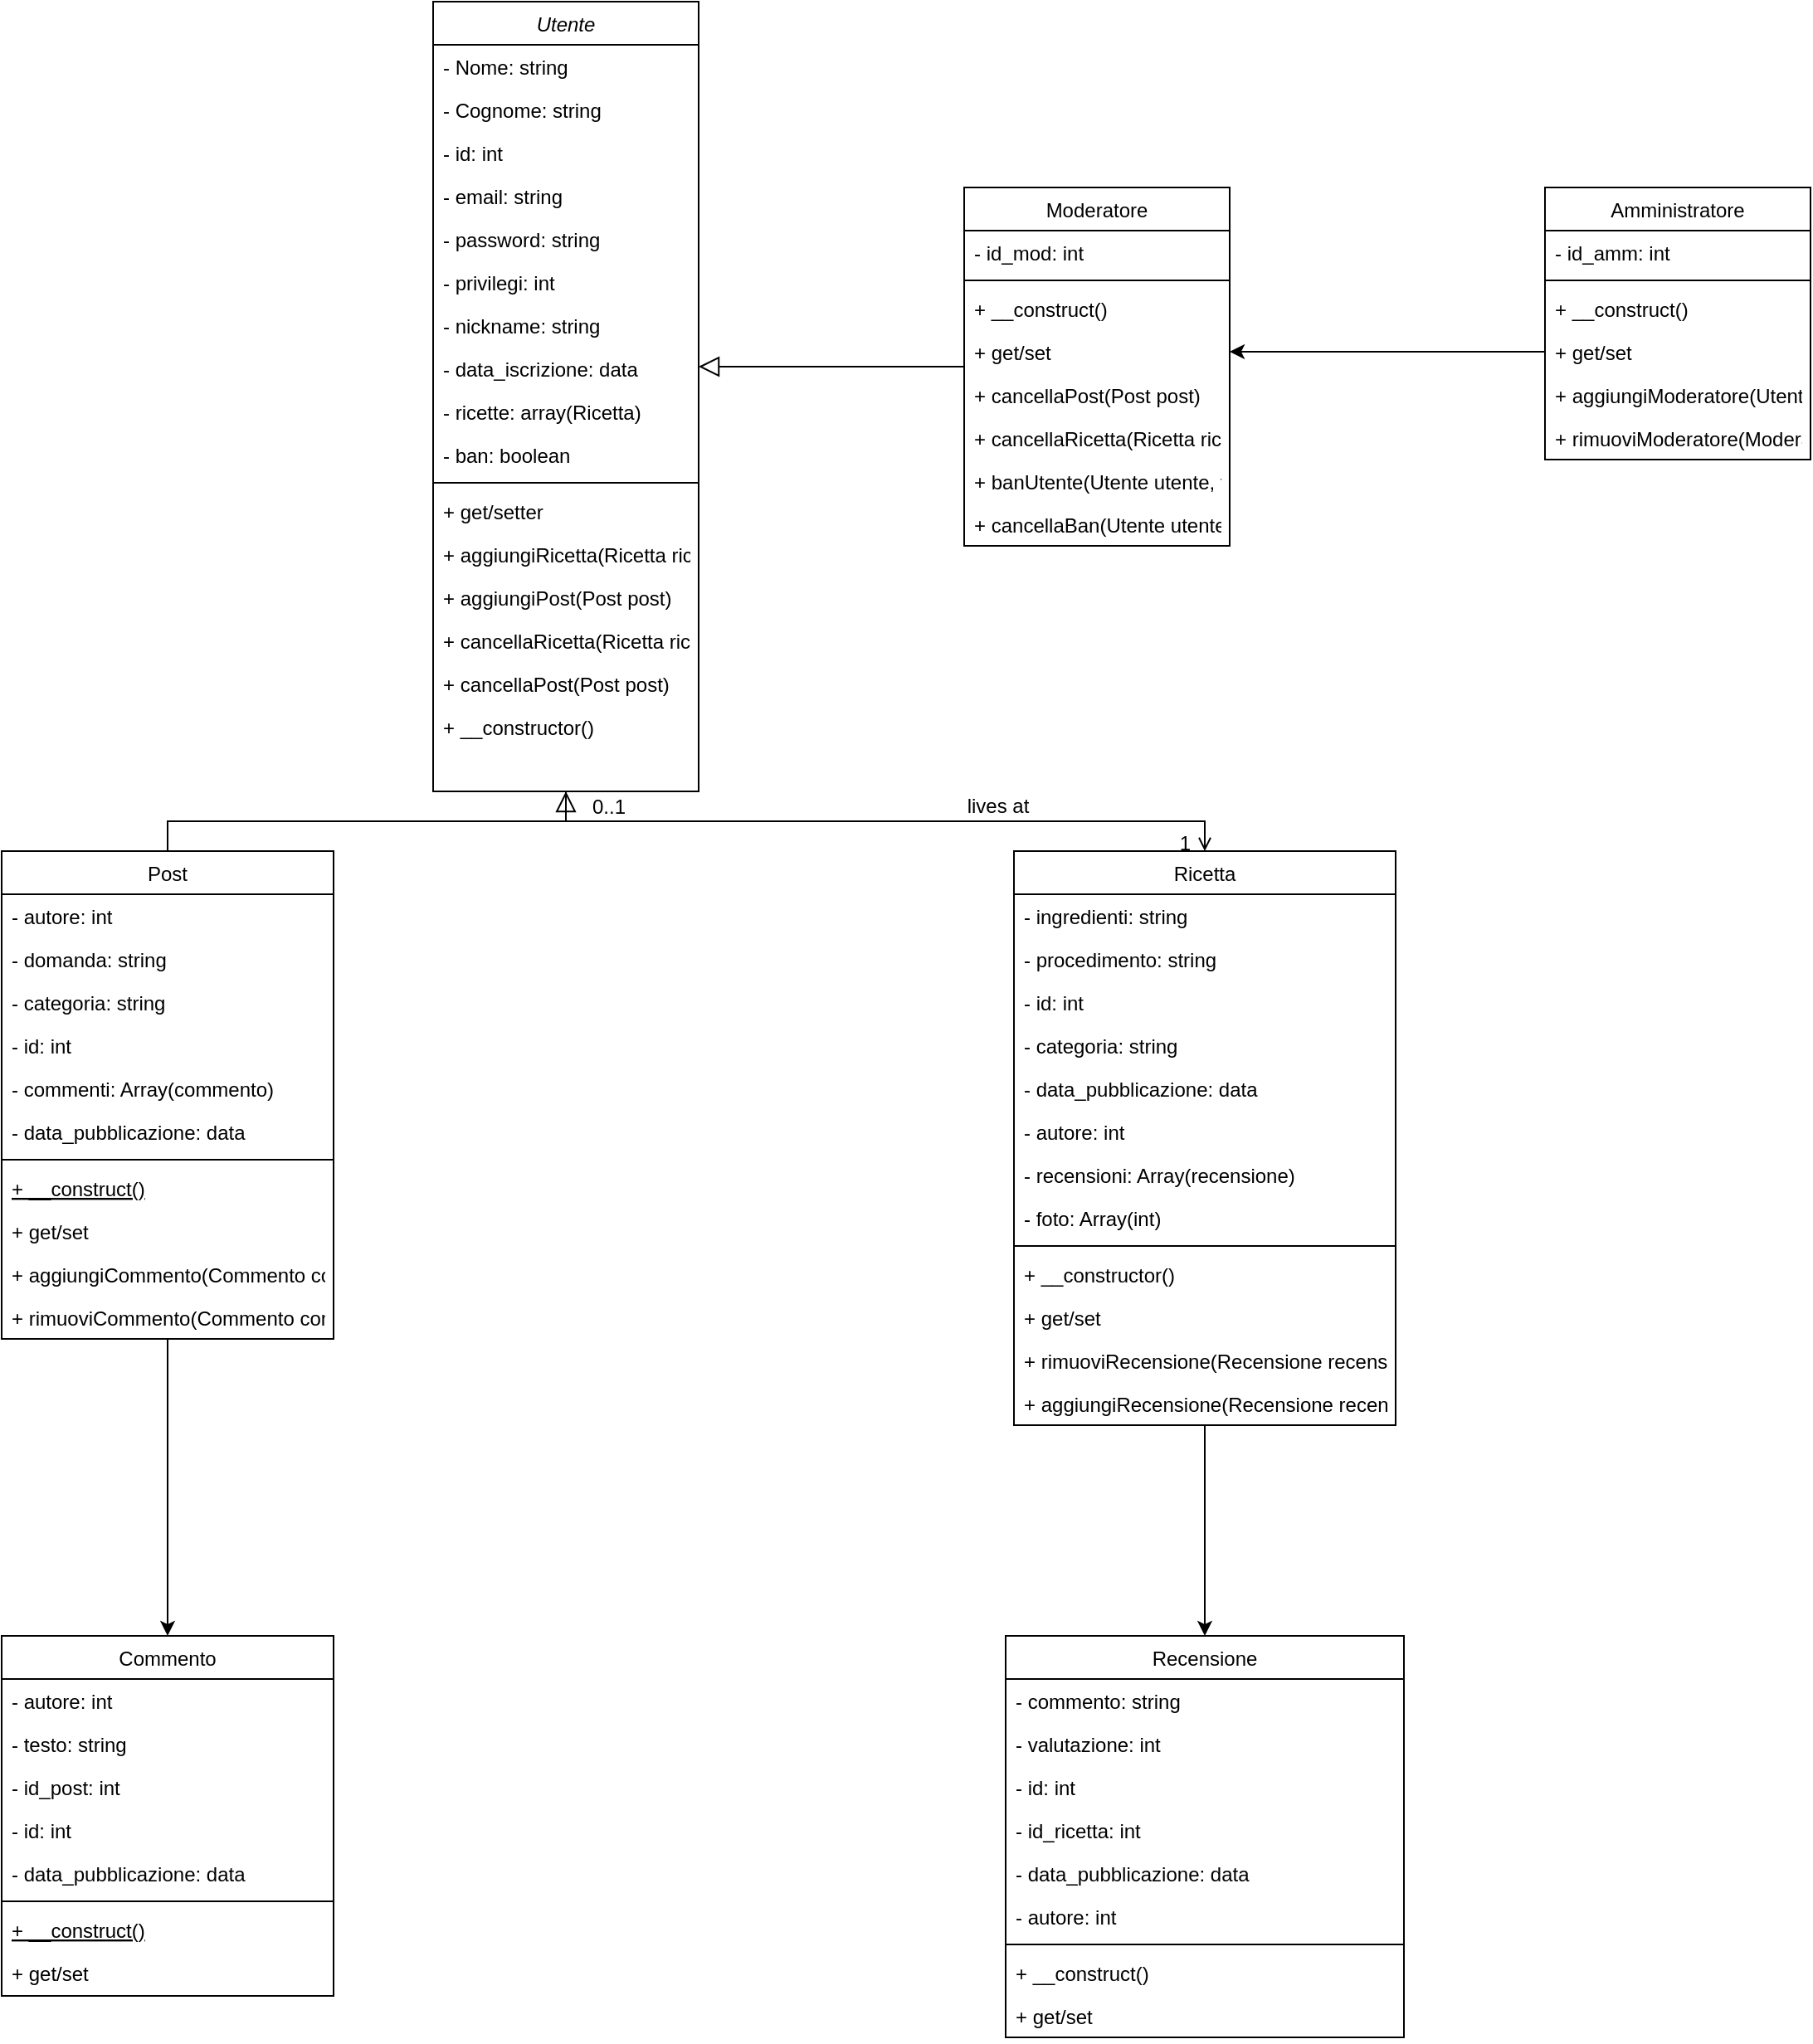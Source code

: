 <mxfile version="14.7.4" type="embed"><diagram id="C5RBs43oDa-KdzZeNtuy" name="Page-1"><mxGraphModel dx="536" dy="813" grid="1" gridSize="10" guides="1" tooltips="1" connect="1" arrows="1" fold="1" page="1" pageScale="1" pageWidth="827" pageHeight="1169" math="0" shadow="0"><root><mxCell id="WIyWlLk6GJQsqaUBKTNV-0"/><mxCell id="WIyWlLk6GJQsqaUBKTNV-1" parent="WIyWlLk6GJQsqaUBKTNV-0"/><mxCell id="zkfFHV4jXpPFQw0GAbJ--0" value="Utente" style="swimlane;fontStyle=2;align=center;verticalAlign=top;childLayout=stackLayout;horizontal=1;startSize=26;horizontalStack=0;resizeParent=1;resizeLast=0;collapsible=1;marginBottom=0;rounded=0;shadow=0;strokeWidth=1;" parent="WIyWlLk6GJQsqaUBKTNV-1" vertex="1"><mxGeometry x="320" y="8" width="160" height="476" as="geometry"><mxRectangle x="320" y="8" width="160" height="26" as="alternateBounds"/></mxGeometry></mxCell><mxCell id="zkfFHV4jXpPFQw0GAbJ--1" value="- Nome: string" style="text;align=left;verticalAlign=top;spacingLeft=4;spacingRight=4;overflow=hidden;rotatable=0;points=[[0,0.5],[1,0.5]];portConstraint=eastwest;" parent="zkfFHV4jXpPFQw0GAbJ--0" vertex="1"><mxGeometry y="26" width="160" height="26" as="geometry"/></mxCell><mxCell id="zkfFHV4jXpPFQw0GAbJ--2" value="- Cognome: string    " style="text;align=left;verticalAlign=top;spacingLeft=4;spacingRight=4;overflow=hidden;rotatable=0;points=[[0,0.5],[1,0.5]];portConstraint=eastwest;rounded=0;shadow=0;html=0;" parent="zkfFHV4jXpPFQw0GAbJ--0" vertex="1"><mxGeometry y="52" width="160" height="26" as="geometry"/></mxCell><mxCell id="HfDsZ8WAw-huzDmNXQF5-20" value="- id: int" style="text;align=left;verticalAlign=top;spacingLeft=4;spacingRight=4;overflow=hidden;rotatable=0;points=[[0,0.5],[1,0.5]];portConstraint=eastwest;rounded=0;shadow=0;html=0;" parent="zkfFHV4jXpPFQw0GAbJ--0" vertex="1"><mxGeometry y="78" width="160" height="26" as="geometry"/></mxCell><mxCell id="HfDsZ8WAw-huzDmNXQF5-21" value="- email: string" style="text;align=left;verticalAlign=top;spacingLeft=4;spacingRight=4;overflow=hidden;rotatable=0;points=[[0,0.5],[1,0.5]];portConstraint=eastwest;rounded=0;shadow=0;html=0;" parent="zkfFHV4jXpPFQw0GAbJ--0" vertex="1"><mxGeometry y="104" width="160" height="26" as="geometry"/></mxCell><mxCell id="HfDsZ8WAw-huzDmNXQF5-22" value="- password: string" style="text;align=left;verticalAlign=top;spacingLeft=4;spacingRight=4;overflow=hidden;rotatable=0;points=[[0,0.5],[1,0.5]];portConstraint=eastwest;rounded=0;shadow=0;html=0;" parent="zkfFHV4jXpPFQw0GAbJ--0" vertex="1"><mxGeometry y="130" width="160" height="26" as="geometry"/></mxCell><mxCell id="HfDsZ8WAw-huzDmNXQF5-23" value="- privilegi: int" style="text;align=left;verticalAlign=top;spacingLeft=4;spacingRight=4;overflow=hidden;rotatable=0;points=[[0,0.5],[1,0.5]];portConstraint=eastwest;rounded=0;shadow=0;html=0;" parent="zkfFHV4jXpPFQw0GAbJ--0" vertex="1"><mxGeometry y="156" width="160" height="26" as="geometry"/></mxCell><mxCell id="HfDsZ8WAw-huzDmNXQF5-24" value="- nickname: string" style="text;align=left;verticalAlign=top;spacingLeft=4;spacingRight=4;overflow=hidden;rotatable=0;points=[[0,0.5],[1,0.5]];portConstraint=eastwest;rounded=0;shadow=0;html=0;" parent="zkfFHV4jXpPFQw0GAbJ--0" vertex="1"><mxGeometry y="182" width="160" height="26" as="geometry"/></mxCell><mxCell id="zkfFHV4jXpPFQw0GAbJ--3" value="- data_iscrizione: data" style="text;align=left;verticalAlign=top;spacingLeft=4;spacingRight=4;overflow=hidden;rotatable=0;points=[[0,0.5],[1,0.5]];portConstraint=eastwest;rounded=0;shadow=0;html=0;" parent="zkfFHV4jXpPFQw0GAbJ--0" vertex="1"><mxGeometry y="208" width="160" height="26" as="geometry"/></mxCell><mxCell id="HfDsZ8WAw-huzDmNXQF5-68" value="- ricette: array(Ricetta)" style="text;align=left;verticalAlign=top;spacingLeft=4;spacingRight=4;overflow=hidden;rotatable=0;points=[[0,0.5],[1,0.5]];portConstraint=eastwest;rounded=0;shadow=0;html=0;" parent="zkfFHV4jXpPFQw0GAbJ--0" vertex="1"><mxGeometry y="234" width="160" height="26" as="geometry"/></mxCell><mxCell id="HfDsZ8WAw-huzDmNXQF5-25" value="- ban: boolean" style="text;align=left;verticalAlign=top;spacingLeft=4;spacingRight=4;overflow=hidden;rotatable=0;points=[[0,0.5],[1,0.5]];portConstraint=eastwest;rounded=0;shadow=0;html=0;" parent="zkfFHV4jXpPFQw0GAbJ--0" vertex="1"><mxGeometry y="260" width="160" height="26" as="geometry"/></mxCell><mxCell id="zkfFHV4jXpPFQw0GAbJ--4" value="" style="line;html=1;strokeWidth=1;align=left;verticalAlign=middle;spacingTop=-1;spacingLeft=3;spacingRight=3;rotatable=0;labelPosition=right;points=[];portConstraint=eastwest;" parent="zkfFHV4jXpPFQw0GAbJ--0" vertex="1"><mxGeometry y="286" width="160" height="8" as="geometry"/></mxCell><mxCell id="HfDsZ8WAw-huzDmNXQF5-66" value="+ get/setter&#10;" style="text;align=left;verticalAlign=top;spacingLeft=4;spacingRight=4;overflow=hidden;rotatable=0;points=[[0,0.5],[1,0.5]];portConstraint=eastwest;" parent="zkfFHV4jXpPFQw0GAbJ--0" vertex="1"><mxGeometry y="294" width="160" height="26" as="geometry"/></mxCell><mxCell id="zkfFHV4jXpPFQw0GAbJ--5" value="+ aggiungiRicetta(Ricetta ricetta)" style="text;align=left;verticalAlign=top;spacingLeft=4;spacingRight=4;overflow=hidden;rotatable=0;points=[[0,0.5],[1,0.5]];portConstraint=eastwest;" parent="zkfFHV4jXpPFQw0GAbJ--0" vertex="1"><mxGeometry y="320" width="160" height="26" as="geometry"/></mxCell><mxCell id="HfDsZ8WAw-huzDmNXQF5-63" value="+ aggiungiPost(Post post)" style="text;align=left;verticalAlign=top;spacingLeft=4;spacingRight=4;overflow=hidden;rotatable=0;points=[[0,0.5],[1,0.5]];portConstraint=eastwest;" parent="zkfFHV4jXpPFQw0GAbJ--0" vertex="1"><mxGeometry y="346" width="160" height="26" as="geometry"/></mxCell><mxCell id="HfDsZ8WAw-huzDmNXQF5-67" value="+ cancellaRicetta(Ricetta ricetta)" style="text;align=left;verticalAlign=top;spacingLeft=4;spacingRight=4;overflow=hidden;rotatable=0;points=[[0,0.5],[1,0.5]];portConstraint=eastwest;" parent="zkfFHV4jXpPFQw0GAbJ--0" vertex="1"><mxGeometry y="372" width="160" height="26" as="geometry"/></mxCell><mxCell id="HfDsZ8WAw-huzDmNXQF5-69" value="+ cancellaPost(Post post)" style="text;align=left;verticalAlign=top;spacingLeft=4;spacingRight=4;overflow=hidden;rotatable=0;points=[[0,0.5],[1,0.5]];portConstraint=eastwest;rounded=0;shadow=0;html=0;" parent="zkfFHV4jXpPFQw0GAbJ--0" vertex="1"><mxGeometry y="398" width="160" height="26" as="geometry"/></mxCell><mxCell id="HfDsZ8WAw-huzDmNXQF5-108" value="+ __constructor()" style="text;align=left;verticalAlign=top;spacingLeft=4;spacingRight=4;overflow=hidden;rotatable=0;points=[[0,0.5],[1,0.5]];portConstraint=eastwest;rounded=0;shadow=0;html=0;" parent="zkfFHV4jXpPFQw0GAbJ--0" vertex="1"><mxGeometry y="424" width="160" height="26" as="geometry"/></mxCell><mxCell id="HfDsZ8WAw-huzDmNXQF5-81" style="edgeStyle=orthogonalEdgeStyle;rounded=0;orthogonalLoop=1;jettySize=auto;html=1;" parent="WIyWlLk6GJQsqaUBKTNV-1" source="zkfFHV4jXpPFQw0GAbJ--6" target="HfDsZ8WAw-huzDmNXQF5-70" edge="1"><mxGeometry relative="1" as="geometry"/></mxCell><mxCell id="zkfFHV4jXpPFQw0GAbJ--6" value="Post" style="swimlane;fontStyle=0;align=center;verticalAlign=top;childLayout=stackLayout;horizontal=1;startSize=26;horizontalStack=0;resizeParent=1;resizeLast=0;collapsible=1;marginBottom=0;rounded=0;shadow=0;strokeWidth=1;" parent="WIyWlLk6GJQsqaUBKTNV-1" vertex="1"><mxGeometry x="60" y="520" width="200" height="294" as="geometry"><mxRectangle x="130" y="380" width="160" height="26" as="alternateBounds"/></mxGeometry></mxCell><mxCell id="zkfFHV4jXpPFQw0GAbJ--7" value="- autore: int" style="text;align=left;verticalAlign=top;spacingLeft=4;spacingRight=4;overflow=hidden;rotatable=0;points=[[0,0.5],[1,0.5]];portConstraint=eastwest;" parent="zkfFHV4jXpPFQw0GAbJ--6" vertex="1"><mxGeometry y="26" width="200" height="26" as="geometry"/></mxCell><mxCell id="HfDsZ8WAw-huzDmNXQF5-61" value="- domanda: string" style="text;align=left;verticalAlign=top;spacingLeft=4;spacingRight=4;overflow=hidden;rotatable=0;points=[[0,0.5],[1,0.5]];portConstraint=eastwest;" parent="zkfFHV4jXpPFQw0GAbJ--6" vertex="1"><mxGeometry y="52" width="200" height="26" as="geometry"/></mxCell><mxCell id="HfDsZ8WAw-huzDmNXQF5-60" value="- categoria: string" style="text;align=left;verticalAlign=top;spacingLeft=4;spacingRight=4;overflow=hidden;rotatable=0;points=[[0,0.5],[1,0.5]];portConstraint=eastwest;" parent="zkfFHV4jXpPFQw0GAbJ--6" vertex="1"><mxGeometry y="78" width="200" height="26" as="geometry"/></mxCell><mxCell id="HfDsZ8WAw-huzDmNXQF5-59" value="- id: int" style="text;align=left;verticalAlign=top;spacingLeft=4;spacingRight=4;overflow=hidden;rotatable=0;points=[[0,0.5],[1,0.5]];portConstraint=eastwest;" parent="zkfFHV4jXpPFQw0GAbJ--6" vertex="1"><mxGeometry y="104" width="200" height="26" as="geometry"/></mxCell><mxCell id="HfDsZ8WAw-huzDmNXQF5-135" value="- commenti: Array(commento)" style="text;align=left;verticalAlign=top;spacingLeft=4;spacingRight=4;overflow=hidden;rotatable=0;points=[[0,0.5],[1,0.5]];portConstraint=eastwest;" parent="zkfFHV4jXpPFQw0GAbJ--6" vertex="1"><mxGeometry y="130" width="200" height="26" as="geometry"/></mxCell><mxCell id="HfDsZ8WAw-huzDmNXQF5-58" value="- data_pubblicazione: data" style="text;align=left;verticalAlign=top;spacingLeft=4;spacingRight=4;overflow=hidden;rotatable=0;points=[[0,0.5],[1,0.5]];portConstraint=eastwest;" parent="zkfFHV4jXpPFQw0GAbJ--6" vertex="1"><mxGeometry y="156" width="200" height="26" as="geometry"/></mxCell><mxCell id="zkfFHV4jXpPFQw0GAbJ--9" value="" style="line;html=1;strokeWidth=1;align=left;verticalAlign=middle;spacingTop=-1;spacingLeft=3;spacingRight=3;rotatable=0;labelPosition=right;points=[];portConstraint=eastwest;" parent="zkfFHV4jXpPFQw0GAbJ--6" vertex="1"><mxGeometry y="182" width="200" height="8" as="geometry"/></mxCell><mxCell id="zkfFHV4jXpPFQw0GAbJ--10" value="+ __construct()" style="text;align=left;verticalAlign=top;spacingLeft=4;spacingRight=4;overflow=hidden;rotatable=0;points=[[0,0.5],[1,0.5]];portConstraint=eastwest;fontStyle=4" parent="zkfFHV4jXpPFQw0GAbJ--6" vertex="1"><mxGeometry y="190" width="200" height="26" as="geometry"/></mxCell><mxCell id="zkfFHV4jXpPFQw0GAbJ--11" value="+ get/set" style="text;align=left;verticalAlign=top;spacingLeft=4;spacingRight=4;overflow=hidden;rotatable=0;points=[[0,0.5],[1,0.5]];portConstraint=eastwest;" parent="zkfFHV4jXpPFQw0GAbJ--6" vertex="1"><mxGeometry y="216" width="200" height="26" as="geometry"/></mxCell><mxCell id="HfDsZ8WAw-huzDmNXQF5-64" value="+ aggiungiCommento(Commento commento)" style="text;align=left;verticalAlign=top;spacingLeft=4;spacingRight=4;overflow=hidden;rotatable=0;points=[[0,0.5],[1,0.5]];portConstraint=eastwest;" parent="zkfFHV4jXpPFQw0GAbJ--6" vertex="1"><mxGeometry y="242" width="200" height="26" as="geometry"/></mxCell><mxCell id="HfDsZ8WAw-huzDmNXQF5-133" value="+ rimuoviCommento(Commento commento)" style="text;align=left;verticalAlign=top;spacingLeft=4;spacingRight=4;overflow=hidden;rotatable=0;points=[[0,0.5],[1,0.5]];portConstraint=eastwest;" parent="zkfFHV4jXpPFQw0GAbJ--6" vertex="1"><mxGeometry y="268" width="200" height="26" as="geometry"/></mxCell><mxCell id="zkfFHV4jXpPFQw0GAbJ--12" value="" style="endArrow=block;endSize=10;endFill=0;shadow=0;strokeWidth=1;rounded=0;edgeStyle=elbowEdgeStyle;elbow=vertical;" parent="WIyWlLk6GJQsqaUBKTNV-1" source="zkfFHV4jXpPFQw0GAbJ--6" target="zkfFHV4jXpPFQw0GAbJ--0" edge="1"><mxGeometry width="160" relative="1" as="geometry"><mxPoint x="200" y="203" as="sourcePoint"/><mxPoint x="200" y="203" as="targetPoint"/></mxGeometry></mxCell><mxCell id="zkfFHV4jXpPFQw0GAbJ--13" value="Moderatore" style="swimlane;fontStyle=0;align=center;verticalAlign=top;childLayout=stackLayout;horizontal=1;startSize=26;horizontalStack=0;resizeParent=1;resizeLast=0;collapsible=1;marginBottom=0;rounded=0;shadow=0;strokeWidth=1;" parent="WIyWlLk6GJQsqaUBKTNV-1" vertex="1"><mxGeometry x="640" y="120" width="160" height="216" as="geometry"><mxRectangle x="340" y="380" width="170" height="26" as="alternateBounds"/></mxGeometry></mxCell><mxCell id="zkfFHV4jXpPFQw0GAbJ--14" value="- id_mod: int" style="text;align=left;verticalAlign=top;spacingLeft=4;spacingRight=4;overflow=hidden;rotatable=0;points=[[0,0.5],[1,0.5]];portConstraint=eastwest;" parent="zkfFHV4jXpPFQw0GAbJ--13" vertex="1"><mxGeometry y="26" width="160" height="26" as="geometry"/></mxCell><mxCell id="zkfFHV4jXpPFQw0GAbJ--15" value="" style="line;html=1;strokeWidth=1;align=left;verticalAlign=middle;spacingTop=-1;spacingLeft=3;spacingRight=3;rotatable=0;labelPosition=right;points=[];portConstraint=eastwest;" parent="zkfFHV4jXpPFQw0GAbJ--13" vertex="1"><mxGeometry y="52" width="160" height="8" as="geometry"/></mxCell><mxCell id="HfDsZ8WAw-huzDmNXQF5-110" value="+ __construct()" style="text;align=left;verticalAlign=top;spacingLeft=4;spacingRight=4;overflow=hidden;rotatable=0;points=[[0,0.5],[1,0.5]];portConstraint=eastwest;rounded=0;shadow=0;html=0;" parent="zkfFHV4jXpPFQw0GAbJ--13" vertex="1"><mxGeometry y="60" width="160" height="26" as="geometry"/></mxCell><mxCell id="HfDsZ8WAw-huzDmNXQF5-111" value="+ get/set" style="text;align=left;verticalAlign=top;spacingLeft=4;spacingRight=4;overflow=hidden;rotatable=0;points=[[0,0.5],[1,0.5]];portConstraint=eastwest;rounded=0;shadow=0;html=0;" parent="zkfFHV4jXpPFQw0GAbJ--13" vertex="1"><mxGeometry y="86" width="160" height="26" as="geometry"/></mxCell><mxCell id="HfDsZ8WAw-huzDmNXQF5-112" value="+ cancellaPost(Post post)" style="text;align=left;verticalAlign=top;spacingLeft=4;spacingRight=4;overflow=hidden;rotatable=0;points=[[0,0.5],[1,0.5]];portConstraint=eastwest;rounded=0;shadow=0;html=0;" parent="zkfFHV4jXpPFQw0GAbJ--13" vertex="1"><mxGeometry y="112" width="160" height="26" as="geometry"/></mxCell><mxCell id="HfDsZ8WAw-huzDmNXQF5-113" value="+ cancellaRicetta(Ricetta ricetta)" style="text;align=left;verticalAlign=top;spacingLeft=4;spacingRight=4;overflow=hidden;rotatable=0;points=[[0,0.5],[1,0.5]];portConstraint=eastwest;rounded=0;shadow=0;html=0;" parent="zkfFHV4jXpPFQw0GAbJ--13" vertex="1"><mxGeometry y="138" width="160" height="26" as="geometry"/></mxCell><mxCell id="HfDsZ8WAw-huzDmNXQF5-114" value="+ banUtente(Utente utente, tempoban data)" style="text;align=left;verticalAlign=top;spacingLeft=4;spacingRight=4;overflow=hidden;rotatable=0;points=[[0,0.5],[1,0.5]];portConstraint=eastwest;rounded=0;shadow=0;html=0;" parent="zkfFHV4jXpPFQw0GAbJ--13" vertex="1"><mxGeometry y="164" width="160" height="26" as="geometry"/></mxCell><mxCell id="HfDsZ8WAw-huzDmNXQF5-132" value="+ cancellaBan(Utente utente)" style="text;align=left;verticalAlign=top;spacingLeft=4;spacingRight=4;overflow=hidden;rotatable=0;points=[[0,0.5],[1,0.5]];portConstraint=eastwest;rounded=0;shadow=0;html=0;" parent="zkfFHV4jXpPFQw0GAbJ--13" vertex="1"><mxGeometry y="190" width="160" height="26" as="geometry"/></mxCell><mxCell id="zkfFHV4jXpPFQw0GAbJ--16" value="" style="endArrow=block;endSize=10;endFill=0;shadow=0;strokeWidth=1;rounded=0;edgeStyle=elbowEdgeStyle;elbow=vertical;" parent="WIyWlLk6GJQsqaUBKTNV-1" source="zkfFHV4jXpPFQw0GAbJ--13" target="zkfFHV4jXpPFQw0GAbJ--0" edge="1"><mxGeometry width="160" relative="1" as="geometry"><mxPoint x="210" y="373" as="sourcePoint"/><mxPoint x="310" y="271" as="targetPoint"/></mxGeometry></mxCell><mxCell id="HfDsZ8WAw-huzDmNXQF5-107" style="edgeStyle=orthogonalEdgeStyle;rounded=0;orthogonalLoop=1;jettySize=auto;html=1;entryX=0.5;entryY=0;entryDx=0;entryDy=0;" parent="WIyWlLk6GJQsqaUBKTNV-1" source="zkfFHV4jXpPFQw0GAbJ--17" target="HfDsZ8WAw-huzDmNXQF5-95" edge="1"><mxGeometry relative="1" as="geometry"/></mxCell><mxCell id="zkfFHV4jXpPFQw0GAbJ--17" value="Ricetta" style="swimlane;fontStyle=0;align=center;verticalAlign=top;childLayout=stackLayout;horizontal=1;startSize=26;horizontalStack=0;resizeParent=1;resizeLast=0;collapsible=1;marginBottom=0;rounded=0;shadow=0;strokeWidth=1;" parent="WIyWlLk6GJQsqaUBKTNV-1" vertex="1"><mxGeometry x="670" y="520" width="230" height="346" as="geometry"><mxRectangle x="550" y="140" width="160" height="26" as="alternateBounds"/></mxGeometry></mxCell><mxCell id="zkfFHV4jXpPFQw0GAbJ--18" value="- ingredienti: string" style="text;align=left;verticalAlign=top;spacingLeft=4;spacingRight=4;overflow=hidden;rotatable=0;points=[[0,0.5],[1,0.5]];portConstraint=eastwest;" parent="zkfFHV4jXpPFQw0GAbJ--17" vertex="1"><mxGeometry y="26" width="230" height="26" as="geometry"/></mxCell><mxCell id="zkfFHV4jXpPFQw0GAbJ--19" value="- procedimento: string" style="text;align=left;verticalAlign=top;spacingLeft=4;spacingRight=4;overflow=hidden;rotatable=0;points=[[0,0.5],[1,0.5]];portConstraint=eastwest;rounded=0;shadow=0;html=0;" parent="zkfFHV4jXpPFQw0GAbJ--17" vertex="1"><mxGeometry y="52" width="230" height="26" as="geometry"/></mxCell><mxCell id="zkfFHV4jXpPFQw0GAbJ--20" value="- id: int" style="text;align=left;verticalAlign=top;spacingLeft=4;spacingRight=4;overflow=hidden;rotatable=0;points=[[0,0.5],[1,0.5]];portConstraint=eastwest;rounded=0;shadow=0;html=0;" parent="zkfFHV4jXpPFQw0GAbJ--17" vertex="1"><mxGeometry y="78" width="230" height="26" as="geometry"/></mxCell><mxCell id="zkfFHV4jXpPFQw0GAbJ--21" value="- categoria: string" style="text;align=left;verticalAlign=top;spacingLeft=4;spacingRight=4;overflow=hidden;rotatable=0;points=[[0,0.5],[1,0.5]];portConstraint=eastwest;rounded=0;shadow=0;html=0;" parent="zkfFHV4jXpPFQw0GAbJ--17" vertex="1"><mxGeometry y="104" width="230" height="26" as="geometry"/></mxCell><mxCell id="HfDsZ8WAw-huzDmNXQF5-42" value="- data_pubblicazione: data" style="text;align=left;verticalAlign=top;spacingLeft=4;spacingRight=4;overflow=hidden;rotatable=0;points=[[0,0.5],[1,0.5]];portConstraint=eastwest;rounded=0;shadow=0;html=0;" parent="zkfFHV4jXpPFQw0GAbJ--17" vertex="1"><mxGeometry y="130" width="230" height="26" as="geometry"/></mxCell><mxCell id="HfDsZ8WAw-huzDmNXQF5-43" value="- autore: int" style="text;align=left;verticalAlign=top;spacingLeft=4;spacingRight=4;overflow=hidden;rotatable=0;points=[[0,0.5],[1,0.5]];portConstraint=eastwest;rounded=0;shadow=0;html=0;" parent="zkfFHV4jXpPFQw0GAbJ--17" vertex="1"><mxGeometry y="156" width="230" height="26" as="geometry"/></mxCell><mxCell id="HfDsZ8WAw-huzDmNXQF5-136" value="- recensioni: Array(recensione)" style="text;align=left;verticalAlign=top;spacingLeft=4;spacingRight=4;overflow=hidden;rotatable=0;points=[[0,0.5],[1,0.5]];portConstraint=eastwest;" parent="zkfFHV4jXpPFQw0GAbJ--17" vertex="1"><mxGeometry y="182" width="230" height="26" as="geometry"/></mxCell><mxCell id="zkfFHV4jXpPFQw0GAbJ--22" value="- foto: Array(int)" style="text;align=left;verticalAlign=top;spacingLeft=4;spacingRight=4;overflow=hidden;rotatable=0;points=[[0,0.5],[1,0.5]];portConstraint=eastwest;rounded=0;shadow=0;html=0;" parent="zkfFHV4jXpPFQw0GAbJ--17" vertex="1"><mxGeometry y="208" width="230" height="26" as="geometry"/></mxCell><mxCell id="zkfFHV4jXpPFQw0GAbJ--23" value="" style="line;html=1;strokeWidth=1;align=left;verticalAlign=middle;spacingTop=-1;spacingLeft=3;spacingRight=3;rotatable=0;labelPosition=right;points=[];portConstraint=eastwest;" parent="zkfFHV4jXpPFQw0GAbJ--17" vertex="1"><mxGeometry y="234" width="230" height="8" as="geometry"/></mxCell><mxCell id="HfDsZ8WAw-huzDmNXQF5-109" value="+ __constructor()" style="text;align=left;verticalAlign=top;spacingLeft=4;spacingRight=4;overflow=hidden;rotatable=0;points=[[0,0.5],[1,0.5]];portConstraint=eastwest;rounded=0;shadow=0;html=0;" parent="zkfFHV4jXpPFQw0GAbJ--17" vertex="1"><mxGeometry y="242" width="230" height="26" as="geometry"/></mxCell><mxCell id="zkfFHV4jXpPFQw0GAbJ--24" value="+ get/set" style="text;align=left;verticalAlign=top;spacingLeft=4;spacingRight=4;overflow=hidden;rotatable=0;points=[[0,0.5],[1,0.5]];portConstraint=eastwest;" parent="zkfFHV4jXpPFQw0GAbJ--17" vertex="1"><mxGeometry y="268" width="230" height="26" as="geometry"/></mxCell><mxCell id="zkfFHV4jXpPFQw0GAbJ--25" value="+ rimuoviRecensione(Recensione recensione)" style="text;align=left;verticalAlign=top;spacingLeft=4;spacingRight=4;overflow=hidden;rotatable=0;points=[[0,0.5],[1,0.5]];portConstraint=eastwest;" parent="zkfFHV4jXpPFQw0GAbJ--17" vertex="1"><mxGeometry y="294" width="230" height="26" as="geometry"/></mxCell><mxCell id="HfDsZ8WAw-huzDmNXQF5-65" value="+ aggiungiRecensione(Recensione recensione)" style="text;align=left;verticalAlign=top;spacingLeft=4;spacingRight=4;overflow=hidden;rotatable=0;points=[[0,0.5],[1,0.5]];portConstraint=eastwest;" parent="zkfFHV4jXpPFQw0GAbJ--17" vertex="1"><mxGeometry y="320" width="230" height="26" as="geometry"/></mxCell><mxCell id="zkfFHV4jXpPFQw0GAbJ--26" value="" style="endArrow=open;shadow=0;strokeWidth=1;rounded=0;endFill=1;edgeStyle=elbowEdgeStyle;elbow=vertical;" parent="WIyWlLk6GJQsqaUBKTNV-1" source="zkfFHV4jXpPFQw0GAbJ--0" target="zkfFHV4jXpPFQw0GAbJ--17" edge="1"><mxGeometry x="0.5" y="41" relative="1" as="geometry"><mxPoint x="380" y="192" as="sourcePoint"/><mxPoint x="540" y="192" as="targetPoint"/><mxPoint x="-40" y="32" as="offset"/></mxGeometry></mxCell><mxCell id="zkfFHV4jXpPFQw0GAbJ--27" value="0..1" style="resizable=0;align=left;verticalAlign=bottom;labelBackgroundColor=none;fontSize=12;" parent="zkfFHV4jXpPFQw0GAbJ--26" connectable="0" vertex="1"><mxGeometry x="-1" relative="1" as="geometry"><mxPoint x="14" y="18" as="offset"/></mxGeometry></mxCell><mxCell id="zkfFHV4jXpPFQw0GAbJ--28" value="1" style="resizable=0;align=right;verticalAlign=bottom;labelBackgroundColor=none;fontSize=12;" parent="zkfFHV4jXpPFQw0GAbJ--26" connectable="0" vertex="1"><mxGeometry x="1" relative="1" as="geometry"><mxPoint x="-7" y="4" as="offset"/></mxGeometry></mxCell><mxCell id="zkfFHV4jXpPFQw0GAbJ--29" value="lives at" style="text;html=1;resizable=0;points=[];;align=center;verticalAlign=middle;labelBackgroundColor=none;rounded=0;shadow=0;strokeWidth=1;fontSize=12;" parent="zkfFHV4jXpPFQw0GAbJ--26" vertex="1" connectable="0"><mxGeometry x="0.5" y="49" relative="1" as="geometry"><mxPoint x="-38" y="40" as="offset"/></mxGeometry></mxCell><mxCell id="HfDsZ8WAw-huzDmNXQF5-70" value="Commento" style="swimlane;fontStyle=0;align=center;verticalAlign=top;childLayout=stackLayout;horizontal=1;startSize=26;horizontalStack=0;resizeParent=1;resizeLast=0;collapsible=1;marginBottom=0;rounded=0;shadow=0;strokeWidth=1;" parent="WIyWlLk6GJQsqaUBKTNV-1" vertex="1"><mxGeometry x="60" y="993" width="200" height="217" as="geometry"><mxRectangle x="130" y="380" width="160" height="26" as="alternateBounds"/></mxGeometry></mxCell><mxCell id="HfDsZ8WAw-huzDmNXQF5-71" value="- autore: int" style="text;align=left;verticalAlign=top;spacingLeft=4;spacingRight=4;overflow=hidden;rotatable=0;points=[[0,0.5],[1,0.5]];portConstraint=eastwest;" parent="HfDsZ8WAw-huzDmNXQF5-70" vertex="1"><mxGeometry y="26" width="200" height="26" as="geometry"/></mxCell><mxCell id="HfDsZ8WAw-huzDmNXQF5-72" value="- testo: string" style="text;align=left;verticalAlign=top;spacingLeft=4;spacingRight=4;overflow=hidden;rotatable=0;points=[[0,0.5],[1,0.5]];portConstraint=eastwest;" parent="HfDsZ8WAw-huzDmNXQF5-70" vertex="1"><mxGeometry y="52" width="200" height="26" as="geometry"/></mxCell><mxCell id="HfDsZ8WAw-huzDmNXQF5-73" value="- id_post: int" style="text;align=left;verticalAlign=top;spacingLeft=4;spacingRight=4;overflow=hidden;rotatable=0;points=[[0,0.5],[1,0.5]];portConstraint=eastwest;" parent="HfDsZ8WAw-huzDmNXQF5-70" vertex="1"><mxGeometry y="78" width="200" height="26" as="geometry"/></mxCell><mxCell id="HfDsZ8WAw-huzDmNXQF5-74" value="- id: int" style="text;align=left;verticalAlign=top;spacingLeft=4;spacingRight=4;overflow=hidden;rotatable=0;points=[[0,0.5],[1,0.5]];portConstraint=eastwest;" parent="HfDsZ8WAw-huzDmNXQF5-70" vertex="1"><mxGeometry y="104" width="200" height="26" as="geometry"/></mxCell><mxCell id="HfDsZ8WAw-huzDmNXQF5-75" value="- data_pubblicazione: data" style="text;align=left;verticalAlign=top;spacingLeft=4;spacingRight=4;overflow=hidden;rotatable=0;points=[[0,0.5],[1,0.5]];portConstraint=eastwest;" parent="HfDsZ8WAw-huzDmNXQF5-70" vertex="1"><mxGeometry y="130" width="200" height="26" as="geometry"/></mxCell><mxCell id="HfDsZ8WAw-huzDmNXQF5-77" value="" style="line;html=1;strokeWidth=1;align=left;verticalAlign=middle;spacingTop=-1;spacingLeft=3;spacingRight=3;rotatable=0;labelPosition=right;points=[];portConstraint=eastwest;" parent="HfDsZ8WAw-huzDmNXQF5-70" vertex="1"><mxGeometry y="156" width="200" height="8" as="geometry"/></mxCell><mxCell id="HfDsZ8WAw-huzDmNXQF5-78" value="+ __construct()" style="text;align=left;verticalAlign=top;spacingLeft=4;spacingRight=4;overflow=hidden;rotatable=0;points=[[0,0.5],[1,0.5]];portConstraint=eastwest;fontStyle=4" parent="HfDsZ8WAw-huzDmNXQF5-70" vertex="1"><mxGeometry y="164" width="200" height="26" as="geometry"/></mxCell><mxCell id="HfDsZ8WAw-huzDmNXQF5-79" value="+ get/set" style="text;align=left;verticalAlign=top;spacingLeft=4;spacingRight=4;overflow=hidden;rotatable=0;points=[[0,0.5],[1,0.5]];portConstraint=eastwest;" parent="HfDsZ8WAw-huzDmNXQF5-70" vertex="1"><mxGeometry y="190" width="200" height="26" as="geometry"/></mxCell><mxCell id="HfDsZ8WAw-huzDmNXQF5-95" value="Recensione" style="swimlane;fontStyle=0;align=center;verticalAlign=top;childLayout=stackLayout;horizontal=1;startSize=26;horizontalStack=0;resizeParent=1;resizeLast=0;collapsible=1;marginBottom=0;rounded=0;shadow=0;strokeWidth=1;" parent="WIyWlLk6GJQsqaUBKTNV-1" vertex="1"><mxGeometry x="665" y="993" width="240" height="242" as="geometry"><mxRectangle x="550" y="140" width="160" height="26" as="alternateBounds"/></mxGeometry></mxCell><mxCell id="HfDsZ8WAw-huzDmNXQF5-96" value="- commento: string" style="text;align=left;verticalAlign=top;spacingLeft=4;spacingRight=4;overflow=hidden;rotatable=0;points=[[0,0.5],[1,0.5]];portConstraint=eastwest;" parent="HfDsZ8WAw-huzDmNXQF5-95" vertex="1"><mxGeometry y="26" width="240" height="26" as="geometry"/></mxCell><mxCell id="HfDsZ8WAw-huzDmNXQF5-97" value="- valutazione: int" style="text;align=left;verticalAlign=top;spacingLeft=4;spacingRight=4;overflow=hidden;rotatable=0;points=[[0,0.5],[1,0.5]];portConstraint=eastwest;rounded=0;shadow=0;html=0;" parent="HfDsZ8WAw-huzDmNXQF5-95" vertex="1"><mxGeometry y="52" width="240" height="26" as="geometry"/></mxCell><mxCell id="HfDsZ8WAw-huzDmNXQF5-98" value="- id: int" style="text;align=left;verticalAlign=top;spacingLeft=4;spacingRight=4;overflow=hidden;rotatable=0;points=[[0,0.5],[1,0.5]];portConstraint=eastwest;rounded=0;shadow=0;html=0;" parent="HfDsZ8WAw-huzDmNXQF5-95" vertex="1"><mxGeometry y="78" width="240" height="26" as="geometry"/></mxCell><mxCell id="HfDsZ8WAw-huzDmNXQF5-99" value="- id_ricetta: int" style="text;align=left;verticalAlign=top;spacingLeft=4;spacingRight=4;overflow=hidden;rotatable=0;points=[[0,0.5],[1,0.5]];portConstraint=eastwest;rounded=0;shadow=0;html=0;" parent="HfDsZ8WAw-huzDmNXQF5-95" vertex="1"><mxGeometry y="104" width="240" height="26" as="geometry"/></mxCell><mxCell id="HfDsZ8WAw-huzDmNXQF5-100" value="- data_pubblicazione: data" style="text;align=left;verticalAlign=top;spacingLeft=4;spacingRight=4;overflow=hidden;rotatable=0;points=[[0,0.5],[1,0.5]];portConstraint=eastwest;rounded=0;shadow=0;html=0;" parent="HfDsZ8WAw-huzDmNXQF5-95" vertex="1"><mxGeometry y="130" width="240" height="26" as="geometry"/></mxCell><mxCell id="HfDsZ8WAw-huzDmNXQF5-101" value="- autore: int" style="text;align=left;verticalAlign=top;spacingLeft=4;spacingRight=4;overflow=hidden;rotatable=0;points=[[0,0.5],[1,0.5]];portConstraint=eastwest;rounded=0;shadow=0;html=0;" parent="HfDsZ8WAw-huzDmNXQF5-95" vertex="1"><mxGeometry y="156" width="240" height="26" as="geometry"/></mxCell><mxCell id="HfDsZ8WAw-huzDmNXQF5-103" value="" style="line;html=1;strokeWidth=1;align=left;verticalAlign=middle;spacingTop=-1;spacingLeft=3;spacingRight=3;rotatable=0;labelPosition=right;points=[];portConstraint=eastwest;" parent="HfDsZ8WAw-huzDmNXQF5-95" vertex="1"><mxGeometry y="182" width="240" height="8" as="geometry"/></mxCell><mxCell id="HfDsZ8WAw-huzDmNXQF5-104" value="+ __construct()" style="text;align=left;verticalAlign=top;spacingLeft=4;spacingRight=4;overflow=hidden;rotatable=0;points=[[0,0.5],[1,0.5]];portConstraint=eastwest;" parent="HfDsZ8WAw-huzDmNXQF5-95" vertex="1"><mxGeometry y="190" width="240" height="26" as="geometry"/></mxCell><mxCell id="HfDsZ8WAw-huzDmNXQF5-105" value="+ get/set" style="text;align=left;verticalAlign=top;spacingLeft=4;spacingRight=4;overflow=hidden;rotatable=0;points=[[0,0.5],[1,0.5]];portConstraint=eastwest;" parent="HfDsZ8WAw-huzDmNXQF5-95" vertex="1"><mxGeometry y="216" width="240" height="26" as="geometry"/></mxCell><mxCell id="HfDsZ8WAw-huzDmNXQF5-115" value="Amministratore" style="swimlane;fontStyle=0;align=center;verticalAlign=top;childLayout=stackLayout;horizontal=1;startSize=26;horizontalStack=0;resizeParent=1;resizeLast=0;collapsible=1;marginBottom=0;rounded=0;shadow=0;strokeWidth=1;" parent="WIyWlLk6GJQsqaUBKTNV-1" vertex="1"><mxGeometry x="990" y="120" width="160" height="164" as="geometry"><mxRectangle x="340" y="380" width="170" height="26" as="alternateBounds"/></mxGeometry></mxCell><mxCell id="HfDsZ8WAw-huzDmNXQF5-116" value="- id_amm: int" style="text;align=left;verticalAlign=top;spacingLeft=4;spacingRight=4;overflow=hidden;rotatable=0;points=[[0,0.5],[1,0.5]];portConstraint=eastwest;" parent="HfDsZ8WAw-huzDmNXQF5-115" vertex="1"><mxGeometry y="26" width="160" height="26" as="geometry"/></mxCell><mxCell id="HfDsZ8WAw-huzDmNXQF5-117" value="" style="line;html=1;strokeWidth=1;align=left;verticalAlign=middle;spacingTop=-1;spacingLeft=3;spacingRight=3;rotatable=0;labelPosition=right;points=[];portConstraint=eastwest;" parent="HfDsZ8WAw-huzDmNXQF5-115" vertex="1"><mxGeometry y="52" width="160" height="8" as="geometry"/></mxCell><mxCell id="HfDsZ8WAw-huzDmNXQF5-118" value="+ __construct()" style="text;align=left;verticalAlign=top;spacingLeft=4;spacingRight=4;overflow=hidden;rotatable=0;points=[[0,0.5],[1,0.5]];portConstraint=eastwest;rounded=0;shadow=0;html=0;" parent="HfDsZ8WAw-huzDmNXQF5-115" vertex="1"><mxGeometry y="60" width="160" height="26" as="geometry"/></mxCell><mxCell id="HfDsZ8WAw-huzDmNXQF5-119" value="+ get/set" style="text;align=left;verticalAlign=top;spacingLeft=4;spacingRight=4;overflow=hidden;rotatable=0;points=[[0,0.5],[1,0.5]];portConstraint=eastwest;rounded=0;shadow=0;html=0;" parent="HfDsZ8WAw-huzDmNXQF5-115" vertex="1"><mxGeometry y="86" width="160" height="26" as="geometry"/></mxCell><mxCell id="HfDsZ8WAw-huzDmNXQF5-120" value="+ aggiungiModeratore(Utente utente)" style="text;align=left;verticalAlign=top;spacingLeft=4;spacingRight=4;overflow=hidden;rotatable=0;points=[[0,0.5],[1,0.5]];portConstraint=eastwest;rounded=0;shadow=0;html=0;" parent="HfDsZ8WAw-huzDmNXQF5-115" vertex="1"><mxGeometry y="112" width="160" height="26" as="geometry"/></mxCell><mxCell id="HfDsZ8WAw-huzDmNXQF5-121" value="+ rimuoviModeratore(Moderatore moderatore)" style="text;align=left;verticalAlign=top;spacingLeft=4;spacingRight=4;overflow=hidden;rotatable=0;points=[[0,0.5],[1,0.5]];portConstraint=eastwest;rounded=0;shadow=0;html=0;" parent="HfDsZ8WAw-huzDmNXQF5-115" vertex="1"><mxGeometry y="138" width="160" height="26" as="geometry"/></mxCell><mxCell id="HfDsZ8WAw-huzDmNXQF5-123" style="edgeStyle=orthogonalEdgeStyle;rounded=0;orthogonalLoop=1;jettySize=auto;html=1;entryX=1;entryY=0.5;entryDx=0;entryDy=0;" parent="WIyWlLk6GJQsqaUBKTNV-1" source="HfDsZ8WAw-huzDmNXQF5-119" target="HfDsZ8WAw-huzDmNXQF5-111" edge="1"><mxGeometry relative="1" as="geometry"/></mxCell></root></mxGraphModel></diagram></mxfile>